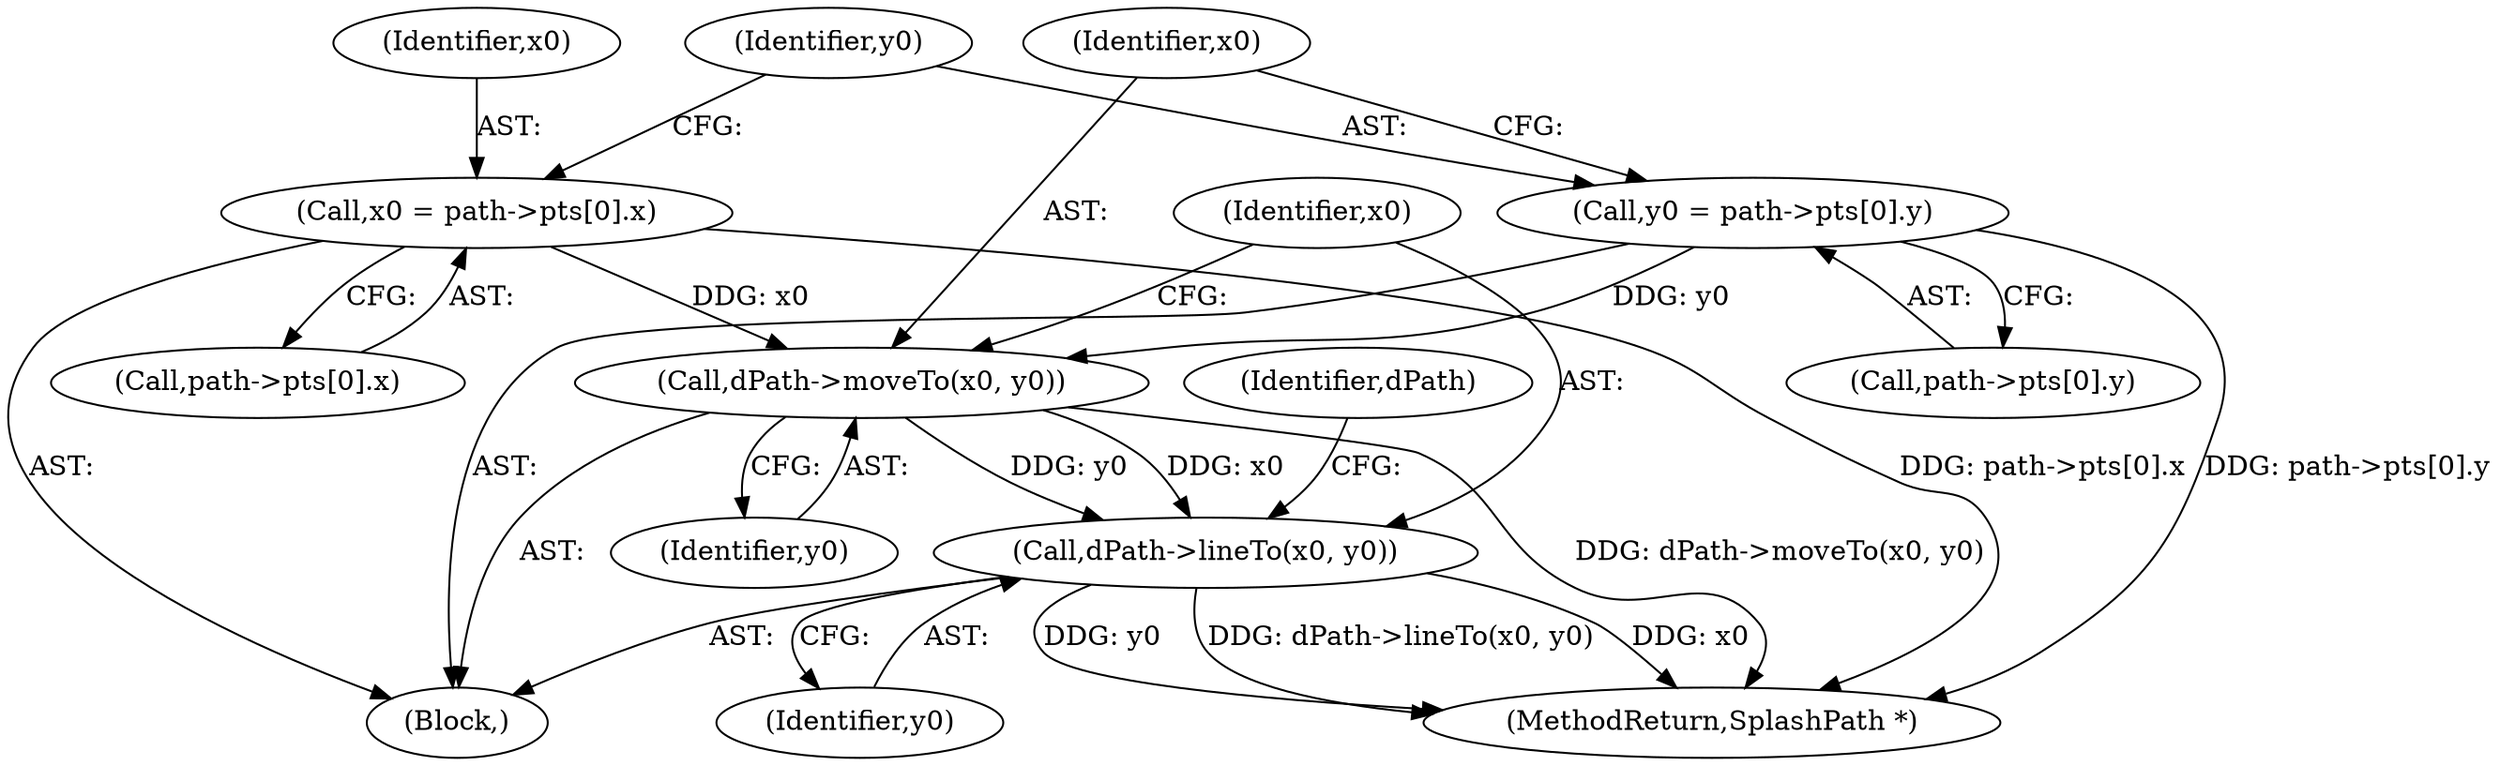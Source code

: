 digraph "0_poppler_8b6dc55e530b2f5ede6b9dfb64aafdd1d5836492@API" {
"1000531" [label="(Call,dPath->moveTo(x0, y0))"];
"1000513" [label="(Call,x0 = path->pts[0].x)"];
"1000522" [label="(Call,y0 = path->pts[0].y)"];
"1000534" [label="(Call,dPath->lineTo(x0, y0))"];
"1000536" [label="(Identifier,y0)"];
"1000539" [label="(MethodReturn,SplashPath *)"];
"1000538" [label="(Identifier,dPath)"];
"1000532" [label="(Identifier,x0)"];
"1000513" [label="(Call,x0 = path->pts[0].x)"];
"1000515" [label="(Call,path->pts[0].x)"];
"1000514" [label="(Identifier,x0)"];
"1000534" [label="(Call,dPath->lineTo(x0, y0))"];
"1000535" [label="(Identifier,x0)"];
"1000523" [label="(Identifier,y0)"];
"1000524" [label="(Call,path->pts[0].y)"];
"1000522" [label="(Call,y0 = path->pts[0].y)"];
"1000512" [label="(Block,)"];
"1000531" [label="(Call,dPath->moveTo(x0, y0))"];
"1000533" [label="(Identifier,y0)"];
"1000531" -> "1000512"  [label="AST: "];
"1000531" -> "1000533"  [label="CFG: "];
"1000532" -> "1000531"  [label="AST: "];
"1000533" -> "1000531"  [label="AST: "];
"1000535" -> "1000531"  [label="CFG: "];
"1000531" -> "1000539"  [label="DDG: dPath->moveTo(x0, y0)"];
"1000513" -> "1000531"  [label="DDG: x0"];
"1000522" -> "1000531"  [label="DDG: y0"];
"1000531" -> "1000534"  [label="DDG: x0"];
"1000531" -> "1000534"  [label="DDG: y0"];
"1000513" -> "1000512"  [label="AST: "];
"1000513" -> "1000515"  [label="CFG: "];
"1000514" -> "1000513"  [label="AST: "];
"1000515" -> "1000513"  [label="AST: "];
"1000523" -> "1000513"  [label="CFG: "];
"1000513" -> "1000539"  [label="DDG: path->pts[0].x"];
"1000522" -> "1000512"  [label="AST: "];
"1000522" -> "1000524"  [label="CFG: "];
"1000523" -> "1000522"  [label="AST: "];
"1000524" -> "1000522"  [label="AST: "];
"1000532" -> "1000522"  [label="CFG: "];
"1000522" -> "1000539"  [label="DDG: path->pts[0].y"];
"1000534" -> "1000512"  [label="AST: "];
"1000534" -> "1000536"  [label="CFG: "];
"1000535" -> "1000534"  [label="AST: "];
"1000536" -> "1000534"  [label="AST: "];
"1000538" -> "1000534"  [label="CFG: "];
"1000534" -> "1000539"  [label="DDG: y0"];
"1000534" -> "1000539"  [label="DDG: dPath->lineTo(x0, y0)"];
"1000534" -> "1000539"  [label="DDG: x0"];
}
